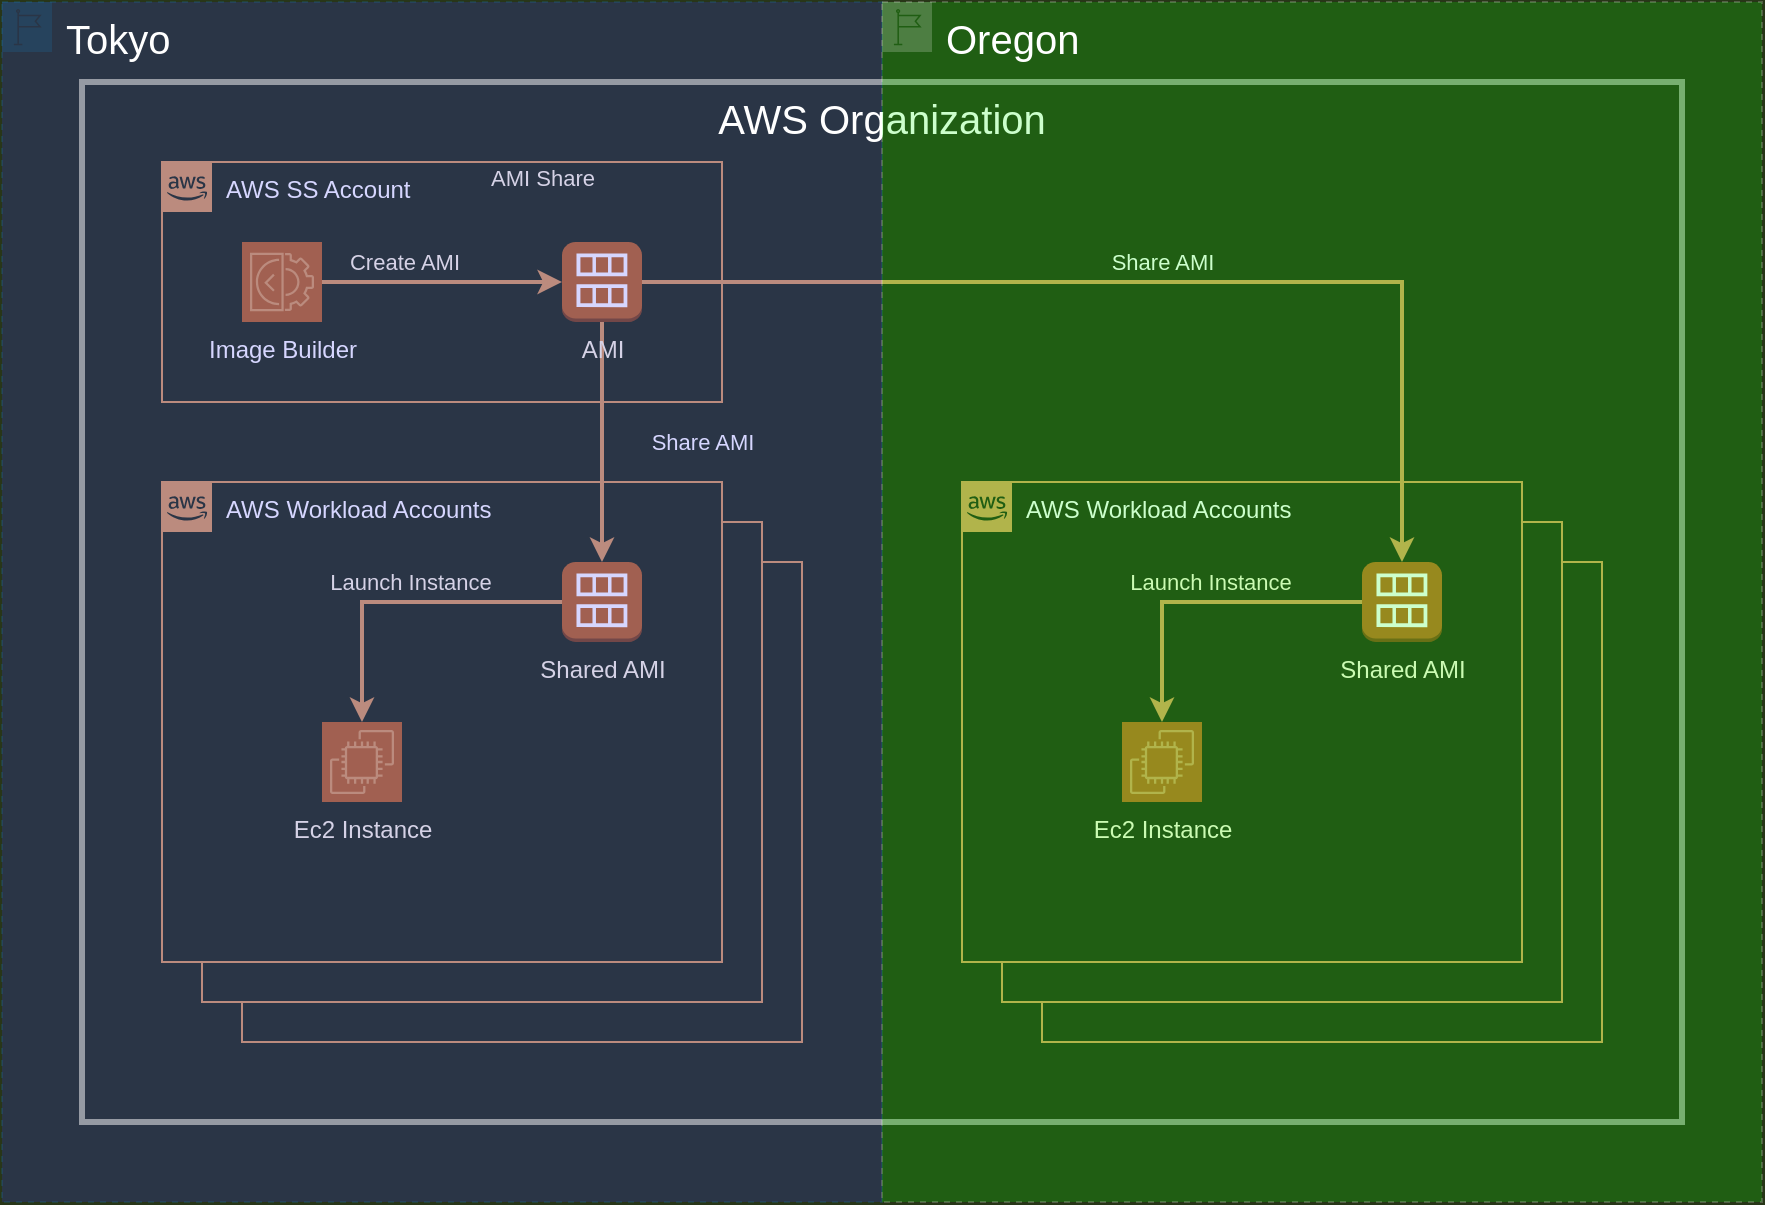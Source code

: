 <mxfile version="15.9.6" type="github">
  <diagram id="XoVoHr5pseKWL6vivK5B" name="Page-1">
    <mxGraphModel dx="1802" dy="597" grid="1" gridSize="10" guides="1" tooltips="1" connect="1" arrows="1" fold="1" page="0" pageScale="1" pageWidth="827" pageHeight="1169" background="#283618" math="0" shadow="0">
      <root>
        <mxCell id="0" />
        <mxCell id="1" parent="0" />
        <mxCell id="lBNni2tav2I2LbvRLJ6z-1" value="&lt;font color=&quot;#ffffff&quot;&gt;AWS SS Account&lt;/font&gt;" style="points=[[0,0],[0.25,0],[0.5,0],[0.75,0],[1,0],[1,0.25],[1,0.5],[1,0.75],[1,1],[0.75,1],[0.5,1],[0.25,1],[0,1],[0,0.75],[0,0.5],[0,0.25]];outlineConnect=0;html=1;whiteSpace=wrap;fontSize=12;fontStyle=0;shape=mxgraph.aws4.group;grIcon=mxgraph.aws4.group_aws_cloud_alt;strokeColor=#DDA15E;fillColor=none;verticalAlign=top;align=left;spacingLeft=30;fontColor=#FEFAE0;dashed=0;" parent="1" vertex="1">
          <mxGeometry x="80" y="520" width="280" height="120" as="geometry" />
        </mxCell>
        <mxCell id="lBNni2tav2I2LbvRLJ6z-2" value="&lt;font color=&quot;#ffffff&quot;&gt;AWS Workload Accounts&lt;/font&gt;" style="points=[[0,0],[0.25,0],[0.5,0],[0.75,0],[1,0],[1,0.25],[1,0.5],[1,0.75],[1,1],[0.75,1],[0.5,1],[0.25,1],[0,1],[0,0.75],[0,0.5],[0,0.25]];outlineConnect=0;html=1;whiteSpace=wrap;fontSize=12;fontStyle=0;shape=mxgraph.aws4.group;grIcon=mxgraph.aws4.group_aws_cloud_alt;strokeColor=#DDA15E;fillColor=none;verticalAlign=top;align=left;spacingLeft=30;fontColor=#FEFAE0;dashed=0;" parent="1" vertex="1">
          <mxGeometry x="80" y="680" width="280" height="240" as="geometry" />
        </mxCell>
        <mxCell id="lBNni2tav2I2LbvRLJ6z-6" style="edgeStyle=orthogonalEdgeStyle;rounded=0;orthogonalLoop=1;jettySize=auto;html=1;entryX=0;entryY=0.5;entryDx=0;entryDy=0;entryPerimeter=0;fillColor=#BC6C25;strokeColor=#DDA15E;strokeWidth=2;labelBackgroundColor=#283618;fontColor=#FEFAE0;" parent="1" source="lBNni2tav2I2LbvRLJ6z-4" target="lBNni2tav2I2LbvRLJ6z-5" edge="1">
          <mxGeometry relative="1" as="geometry" />
        </mxCell>
        <mxCell id="lBNni2tav2I2LbvRLJ6z-7" value="Create AMI" style="edgeLabel;html=1;align=center;verticalAlign=middle;resizable=0;points=[];labelBackgroundColor=none;fontColor=#FEFAE0;" parent="lBNni2tav2I2LbvRLJ6z-6" vertex="1" connectable="0">
          <mxGeometry x="0.108" y="1" relative="1" as="geometry">
            <mxPoint x="-26" y="-9" as="offset" />
          </mxGeometry>
        </mxCell>
        <mxCell id="lBNni2tav2I2LbvRLJ6z-4" value="&lt;font color=&quot;#ffffff&quot;&gt;Image Builder&lt;/font&gt;" style="sketch=0;points=[[0,0,0],[0.25,0,0],[0.5,0,0],[0.75,0,0],[1,0,0],[0,1,0],[0.25,1,0],[0.5,1,0],[0.75,1,0],[1,1,0],[0,0.25,0],[0,0.5,0],[0,0.75,0],[1,0.25,0],[1,0.5,0],[1,0.75,0]];outlineConnect=0;fontColor=#FEFAE0;gradientDirection=north;fillColor=#BC6C25;strokeColor=#DDA15E;dashed=0;verticalLabelPosition=bottom;verticalAlign=top;align=center;html=1;fontSize=12;fontStyle=0;aspect=fixed;shape=mxgraph.aws4.resourceIcon;resIcon=mxgraph.aws4.ec2_image_builder;" parent="1" vertex="1">
          <mxGeometry x="120" y="560" width="40" height="40" as="geometry" />
        </mxCell>
        <mxCell id="lBNni2tav2I2LbvRLJ6z-11" value="&lt;font color=&quot;#ffffff&quot;&gt;Share AMI&lt;/font&gt;" style="edgeStyle=orthogonalEdgeStyle;rounded=0;orthogonalLoop=1;jettySize=auto;html=1;entryX=0.5;entryY=0;entryDx=0;entryDy=0;entryPerimeter=0;strokeColor=#DDA15E;strokeWidth=2;fillColor=#BC6C25;fontColor=#FEFAE0;labelBackgroundColor=none;" parent="1" source="lBNni2tav2I2LbvRLJ6z-5" target="lBNni2tav2I2LbvRLJ6z-9" edge="1">
          <mxGeometry y="50" relative="1" as="geometry">
            <Array as="points">
              <mxPoint x="300" y="710" />
              <mxPoint x="300" y="710" />
            </Array>
            <mxPoint as="offset" />
          </mxGeometry>
        </mxCell>
        <mxCell id="lBNni2tav2I2LbvRLJ6z-14" value="AMI Share" style="edgeLabel;html=1;align=center;verticalAlign=middle;resizable=0;points=[];labelBackgroundColor=none;rounded=0;fontColor=#FEFAE0;strokeColor=#DDA15E;strokeWidth=2;fillColor=#BC6C25;endArrow=classic;" parent="lBNni2tav2I2LbvRLJ6z-11" vertex="1" connectable="0">
          <mxGeometry x="0.013" y="1" relative="1" as="geometry">
            <mxPoint x="-31" y="-133" as="offset" />
          </mxGeometry>
        </mxCell>
        <mxCell id="G337Lv8Ui-S7EembJtlw-8" value="&lt;p&gt;&lt;br&gt;&lt;/p&gt;" style="edgeLabel;html=1;align=center;verticalAlign=middle;resizable=0;points=[];fontColor=#FEFAE0;labelBackgroundColor=#283618;" vertex="1" connectable="0" parent="lBNni2tav2I2LbvRLJ6z-11">
          <mxGeometry y="-3" relative="1" as="geometry">
            <mxPoint as="offset" />
          </mxGeometry>
        </mxCell>
        <mxCell id="lBNni2tav2I2LbvRLJ6z-5" value="AMI" style="outlineConnect=0;dashed=0;verticalLabelPosition=bottom;verticalAlign=top;align=center;html=1;shape=mxgraph.aws3.ami;fillColor=#BC6C25;fontColor=#FEFAE0;strokeColor=#DDA15E;" parent="1" vertex="1">
          <mxGeometry x="280" y="560" width="40" height="40" as="geometry" />
        </mxCell>
        <mxCell id="lBNni2tav2I2LbvRLJ6z-18" style="edgeStyle=orthogonalEdgeStyle;rounded=0;orthogonalLoop=1;jettySize=auto;html=1;strokeColor=#DDA15E;strokeWidth=2;fillColor=#BC6C25;labelBackgroundColor=#283618;fontColor=#FEFAE0;" parent="1" source="lBNni2tav2I2LbvRLJ6z-9" target="lBNni2tav2I2LbvRLJ6z-15" edge="1">
          <mxGeometry relative="1" as="geometry" />
        </mxCell>
        <mxCell id="lBNni2tav2I2LbvRLJ6z-20" value="Launch Instance" style="edgeLabel;html=1;align=center;verticalAlign=middle;resizable=0;points=[];labelBackgroundColor=none;rounded=0;fontColor=#FEFAE0;strokeColor=#DDA15E;strokeWidth=2;fillColor=#BC6C25;endArrow=classic;" parent="lBNni2tav2I2LbvRLJ6z-18" vertex="1" connectable="0">
          <mxGeometry x="-0.212" y="3" relative="1" as="geometry">
            <mxPoint x="-13" y="-13" as="offset" />
          </mxGeometry>
        </mxCell>
        <mxCell id="lBNni2tav2I2LbvRLJ6z-9" value="Shared AMI" style="outlineConnect=0;dashed=0;verticalLabelPosition=bottom;verticalAlign=top;align=center;html=1;shape=mxgraph.aws3.ami;fillColor=#BC6C25;fontColor=#FEFAE0;strokeColor=#DDA15E;" parent="1" vertex="1">
          <mxGeometry x="280" y="720" width="40" height="40" as="geometry" />
        </mxCell>
        <mxCell id="lBNni2tav2I2LbvRLJ6z-15" value="Ec2 Instance" style="sketch=0;points=[[0,0,0],[0.25,0,0],[0.5,0,0],[0.75,0,0],[1,0,0],[0,1,0],[0.25,1,0],[0.5,1,0],[0.75,1,0],[1,1,0],[0,0.25,0],[0,0.5,0],[0,0.75,0],[1,0.25,0],[1,0.5,0],[1,0.75,0]];outlineConnect=0;fontColor=#FEFAE0;gradientDirection=north;fillColor=#BC6C25;strokeColor=#DDA15E;dashed=0;verticalLabelPosition=bottom;verticalAlign=top;align=center;html=1;fontSize=12;fontStyle=0;aspect=fixed;shape=mxgraph.aws4.resourceIcon;resIcon=mxgraph.aws4.ec2;" parent="1" vertex="1">
          <mxGeometry x="160" y="800" width="40" height="40" as="geometry" />
        </mxCell>
        <mxCell id="lBNni2tav2I2LbvRLJ6z-26" value="" style="endArrow=none;html=1;strokeColor=#DDA15E;dashed=0;fontSize=12;fontColor=#FEFAE0;fontStyle=0;align=left;verticalAlign=top;spacingLeft=30;rounded=0;labelBackgroundColor=#283618;" parent="1" source="lBNni2tav2I2LbvRLJ6z-2" target="lBNni2tav2I2LbvRLJ6z-2" edge="1">
          <mxGeometry width="50" height="50" relative="1" as="geometry">
            <mxPoint x="360" y="960" as="sourcePoint" />
            <mxPoint x="100" y="930" as="targetPoint" />
            <Array as="points">
              <mxPoint x="360" y="700" />
              <mxPoint x="380" y="700" />
              <mxPoint x="380" y="940" />
              <mxPoint x="220" y="940" />
              <mxPoint x="100" y="940" />
              <mxPoint x="100" y="920" />
            </Array>
          </mxGeometry>
        </mxCell>
        <mxCell id="lBNni2tav2I2LbvRLJ6z-27" value="" style="endArrow=none;html=1;strokeColor=#DDA15E;dashed=0;fontSize=12;fontColor=#FEFAE0;fontStyle=0;align=left;verticalAlign=top;spacingLeft=30;rounded=0;labelBackgroundColor=#283618;" parent="1" edge="1">
          <mxGeometry width="50" height="50" relative="1" as="geometry">
            <mxPoint x="380" y="720" as="sourcePoint" />
            <mxPoint x="120" y="940" as="targetPoint" />
            <Array as="points">
              <mxPoint x="380" y="720" />
              <mxPoint x="400" y="720" />
              <mxPoint x="400" y="960" />
              <mxPoint x="240" y="960" />
              <mxPoint x="120" y="960" />
              <mxPoint x="120" y="940" />
            </Array>
          </mxGeometry>
        </mxCell>
        <mxCell id="G337Lv8Ui-S7EembJtlw-12" value="&lt;font color=&quot;#ffffff&quot;&gt;AWS Workload Accounts&lt;/font&gt;" style="points=[[0,0],[0.25,0],[0.5,0],[0.75,0],[1,0],[1,0.25],[1,0.5],[1,0.75],[1,1],[0.75,1],[0.5,1],[0.25,1],[0,1],[0,0.75],[0,0.5],[0,0.25]];outlineConnect=0;html=1;whiteSpace=wrap;fontSize=12;fontStyle=0;shape=mxgraph.aws4.group;grIcon=mxgraph.aws4.group_aws_cloud_alt;strokeColor=#DDA15E;fillColor=none;verticalAlign=top;align=left;spacingLeft=30;fontColor=#FEFAE0;dashed=0;" vertex="1" parent="1">
          <mxGeometry x="480" y="680" width="280" height="240" as="geometry" />
        </mxCell>
        <mxCell id="G337Lv8Ui-S7EembJtlw-13" value="&lt;p&gt;&lt;br&gt;&lt;/p&gt;" style="edgeLabel;html=1;align=center;verticalAlign=middle;resizable=0;points=[];fontColor=#FEFAE0;labelBackgroundColor=#283618;" vertex="1" connectable="0" parent="1">
          <mxGeometry x="697.0" y="660" as="geometry" />
        </mxCell>
        <mxCell id="G337Lv8Ui-S7EembJtlw-14" style="edgeStyle=orthogonalEdgeStyle;rounded=0;orthogonalLoop=1;jettySize=auto;html=1;strokeColor=#DDA15E;strokeWidth=2;fillColor=#BC6C25;labelBackgroundColor=#283618;fontColor=#FEFAE0;" edge="1" parent="1" source="G337Lv8Ui-S7EembJtlw-16" target="G337Lv8Ui-S7EembJtlw-17">
          <mxGeometry relative="1" as="geometry" />
        </mxCell>
        <mxCell id="G337Lv8Ui-S7EembJtlw-15" value="Launch Instance" style="edgeLabel;html=1;align=center;verticalAlign=middle;resizable=0;points=[];labelBackgroundColor=none;rounded=0;fontColor=#FEFAE0;strokeColor=#DDA15E;strokeWidth=2;fillColor=#BC6C25;endArrow=classic;" vertex="1" connectable="0" parent="G337Lv8Ui-S7EembJtlw-14">
          <mxGeometry x="-0.212" y="3" relative="1" as="geometry">
            <mxPoint x="-13" y="-13" as="offset" />
          </mxGeometry>
        </mxCell>
        <mxCell id="G337Lv8Ui-S7EembJtlw-16" value="Shared AMI" style="outlineConnect=0;dashed=0;verticalLabelPosition=bottom;verticalAlign=top;align=center;html=1;shape=mxgraph.aws3.ami;fillColor=#BC6C25;fontColor=#FEFAE0;strokeColor=#DDA15E;" vertex="1" parent="1">
          <mxGeometry x="680" y="720" width="40" height="40" as="geometry" />
        </mxCell>
        <mxCell id="G337Lv8Ui-S7EembJtlw-17" value="Ec2 Instance" style="sketch=0;points=[[0,0,0],[0.25,0,0],[0.5,0,0],[0.75,0,0],[1,0,0],[0,1,0],[0.25,1,0],[0.5,1,0],[0.75,1,0],[1,1,0],[0,0.25,0],[0,0.5,0],[0,0.75,0],[1,0.25,0],[1,0.5,0],[1,0.75,0]];outlineConnect=0;fontColor=#FEFAE0;gradientDirection=north;fillColor=#BC6C25;strokeColor=#DDA15E;dashed=0;verticalLabelPosition=bottom;verticalAlign=top;align=center;html=1;fontSize=12;fontStyle=0;aspect=fixed;shape=mxgraph.aws4.resourceIcon;resIcon=mxgraph.aws4.ec2;" vertex="1" parent="1">
          <mxGeometry x="560" y="800" width="40" height="40" as="geometry" />
        </mxCell>
        <mxCell id="G337Lv8Ui-S7EembJtlw-18" value="" style="endArrow=none;html=1;strokeColor=#DDA15E;dashed=0;fontSize=12;fontColor=#FEFAE0;fontStyle=0;align=left;verticalAlign=top;spacingLeft=30;rounded=0;labelBackgroundColor=#283618;" edge="1" parent="1" source="G337Lv8Ui-S7EembJtlw-12" target="G337Lv8Ui-S7EembJtlw-12">
          <mxGeometry width="50" height="50" relative="1" as="geometry">
            <mxPoint x="760" y="960" as="sourcePoint" />
            <mxPoint x="500" y="930" as="targetPoint" />
            <Array as="points">
              <mxPoint x="760" y="700" />
              <mxPoint x="780" y="700" />
              <mxPoint x="780" y="940" />
              <mxPoint x="620" y="940" />
              <mxPoint x="500" y="940" />
              <mxPoint x="500" y="920" />
            </Array>
          </mxGeometry>
        </mxCell>
        <mxCell id="G337Lv8Ui-S7EembJtlw-19" value="" style="endArrow=none;html=1;strokeColor=#DDA15E;dashed=0;fontSize=12;fontColor=#FEFAE0;fontStyle=0;align=left;verticalAlign=top;spacingLeft=30;rounded=0;labelBackgroundColor=#283618;" edge="1" parent="1">
          <mxGeometry width="50" height="50" relative="1" as="geometry">
            <mxPoint x="780" y="720" as="sourcePoint" />
            <mxPoint x="520" y="940" as="targetPoint" />
            <Array as="points">
              <mxPoint x="780" y="720" />
              <mxPoint x="800" y="720" />
              <mxPoint x="800" y="960" />
              <mxPoint x="640" y="960" />
              <mxPoint x="520" y="960" />
              <mxPoint x="520" y="940" />
            </Array>
          </mxGeometry>
        </mxCell>
        <mxCell id="G337Lv8Ui-S7EembJtlw-21" value="&lt;font color=&quot;#ffffff&quot;&gt;Share AMI&lt;/font&gt;" style="edgeStyle=orthogonalEdgeStyle;rounded=0;orthogonalLoop=1;jettySize=auto;html=1;entryX=0.5;entryY=0;entryDx=0;entryDy=0;entryPerimeter=0;strokeColor=#DDA15E;strokeWidth=2;fillColor=#BC6C25;fontColor=#FEFAE0;labelBackgroundColor=none;exitX=1;exitY=0.5;exitDx=0;exitDy=0;exitPerimeter=0;" edge="1" parent="1" source="lBNni2tav2I2LbvRLJ6z-5" target="G337Lv8Ui-S7EembJtlw-16">
          <mxGeometry y="10" relative="1" as="geometry">
            <Array as="points">
              <mxPoint x="700" y="580" />
            </Array>
            <mxPoint x="440" y="540" as="sourcePoint" />
            <mxPoint x="440" y="660" as="targetPoint" />
            <mxPoint as="offset" />
          </mxGeometry>
        </mxCell>
        <mxCell id="G337Lv8Ui-S7EembJtlw-23" value="&lt;p&gt;&lt;br&gt;&lt;/p&gt;" style="edgeLabel;html=1;align=center;verticalAlign=middle;resizable=0;points=[];fontColor=#FEFAE0;labelBackgroundColor=#283618;" vertex="1" connectable="0" parent="G337Lv8Ui-S7EembJtlw-21">
          <mxGeometry y="-3" relative="1" as="geometry">
            <mxPoint as="offset" />
          </mxGeometry>
        </mxCell>
        <mxCell id="G337Lv8Ui-S7EembJtlw-24" value="&lt;font style=&quot;font-size: 20px&quot;&gt;Tokyo&lt;/font&gt;" style="points=[[0,0],[0.25,0],[0.5,0],[0.75,0],[1,0],[1,0.25],[1,0.5],[1,0.75],[1,1],[0.75,1],[0.5,1],[0.25,1],[0,1],[0,0.75],[0,0.5],[0,0.25]];outlineConnect=0;gradientColor=none;html=1;whiteSpace=wrap;fontSize=12;fontStyle=0;container=1;pointerEvents=0;collapsible=0;recursiveResize=0;shape=mxgraph.aws4.group;grIcon=mxgraph.aws4.group_region;strokeColor=#147EBA;fillColor=#3333FF;verticalAlign=top;align=left;spacingLeft=30;fontColor=#FFFFFF;dashed=1;rounded=0;sketch=0;opacity=20;" vertex="1" parent="1">
          <mxGeometry y="440" width="440" height="600" as="geometry" />
        </mxCell>
        <mxCell id="G337Lv8Ui-S7EembJtlw-26" value="AWS Organization" style="fillColor=none;strokeColor=#FFFFFF;verticalAlign=top;fontStyle=0;fontColor=#FFFFFF;rounded=0;sketch=0;fontSize=20;opacity=50;strokeWidth=3;perimeterSpacing=1;" vertex="1" parent="G337Lv8Ui-S7EembJtlw-24">
          <mxGeometry x="40" y="40" width="800" height="520" as="geometry" />
        </mxCell>
        <mxCell id="G337Lv8Ui-S7EembJtlw-25" value="&lt;font style=&quot;font-size: 20px&quot;&gt;Oregon&lt;/font&gt;" style="points=[[0,0],[0.25,0],[0.5,0],[0.75,0],[1,0],[1,0.25],[1,0.5],[1,0.75],[1,1],[0.75,1],[0.5,1],[0.25,1],[0,1],[0,0.75],[0,0.5],[0,0.25]];outlineConnect=0;gradientColor=none;html=1;whiteSpace=wrap;fontSize=12;fontStyle=0;container=1;pointerEvents=0;collapsible=0;recursiveResize=0;shape=mxgraph.aws4.group;grIcon=mxgraph.aws4.group_region;strokeColor=#FFFFFF;fillColor=#00FF00;verticalAlign=top;align=left;spacingLeft=30;fontColor=#FFFFFF;dashed=1;rounded=0;sketch=0;opacity=20;" vertex="1" parent="1">
          <mxGeometry x="440" y="440" width="440" height="600" as="geometry" />
        </mxCell>
      </root>
    </mxGraphModel>
  </diagram>
</mxfile>
